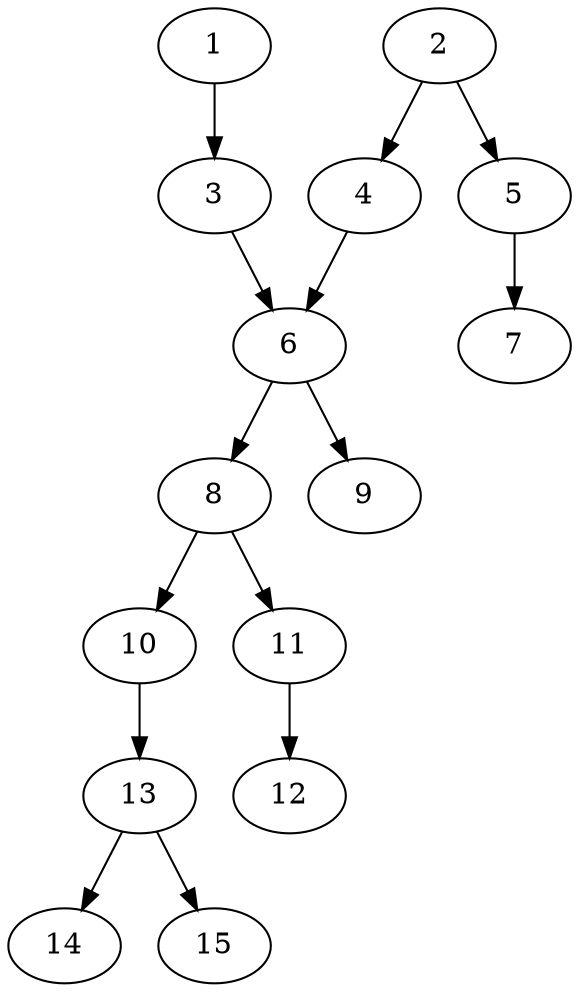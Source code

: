 // DAG automatically generated by daggen at Thu Oct  3 13:59:26 2019
// ./daggen --dot -n 15 --ccr 0.5 --fat 0.5 --regular 0.9 --density 0.5 --mindata 5242880 --maxdata 52428800 
digraph G {
  1 [size="96546816", alpha="0.05", expect_size="48273408"] 
  1 -> 3 [size ="48273408"]
  2 [size="98603008", alpha="0.13", expect_size="49301504"] 
  2 -> 4 [size ="49301504"]
  2 -> 5 [size ="49301504"]
  3 [size="90990592", alpha="0.10", expect_size="45495296"] 
  3 -> 6 [size ="45495296"]
  4 [size="77060096", alpha="0.12", expect_size="38530048"] 
  4 -> 6 [size ="38530048"]
  5 [size="69785600", alpha="0.14", expect_size="34892800"] 
  5 -> 7 [size ="34892800"]
  6 [size="73502720", alpha="0.03", expect_size="36751360"] 
  6 -> 8 [size ="36751360"]
  6 -> 9 [size ="36751360"]
  7 [size="71229440", alpha="0.14", expect_size="35614720"] 
  8 [size="98539520", alpha="0.13", expect_size="49269760"] 
  8 -> 10 [size ="49269760"]
  8 -> 11 [size ="49269760"]
  9 [size="99895296", alpha="0.14", expect_size="49947648"] 
  10 [size="16820224", alpha="0.02", expect_size="8410112"] 
  10 -> 13 [size ="8410112"]
  11 [size="36493312", alpha="0.04", expect_size="18246656"] 
  11 -> 12 [size ="18246656"]
  12 [size="59609088", alpha="0.10", expect_size="29804544"] 
  13 [size="26880000", alpha="0.16", expect_size="13440000"] 
  13 -> 14 [size ="13440000"]
  13 -> 15 [size ="13440000"]
  14 [size="73482240", alpha="0.14", expect_size="36741120"] 
  15 [size="34854912", alpha="0.15", expect_size="17427456"] 
}

